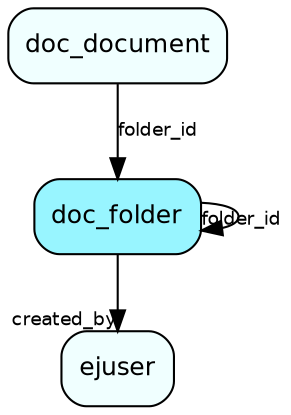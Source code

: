 digraph doc_folder  {
node [shape = box style="rounded, filled" fontname = "Helvetica" fontsize = "12" ]
edge [fontname = "Helvetica" fontsize = "9"]

doc_folder[fillcolor = "cadetblue1"]
ejuser[fillcolor = "azure1"]
doc_document[fillcolor = "azure1"]
doc_folder -> doc_folder [headlabel = "folder_id"]
doc_folder -> ejuser [headlabel = "created_by"]
doc_document -> doc_folder [label = "folder_id"]
}
